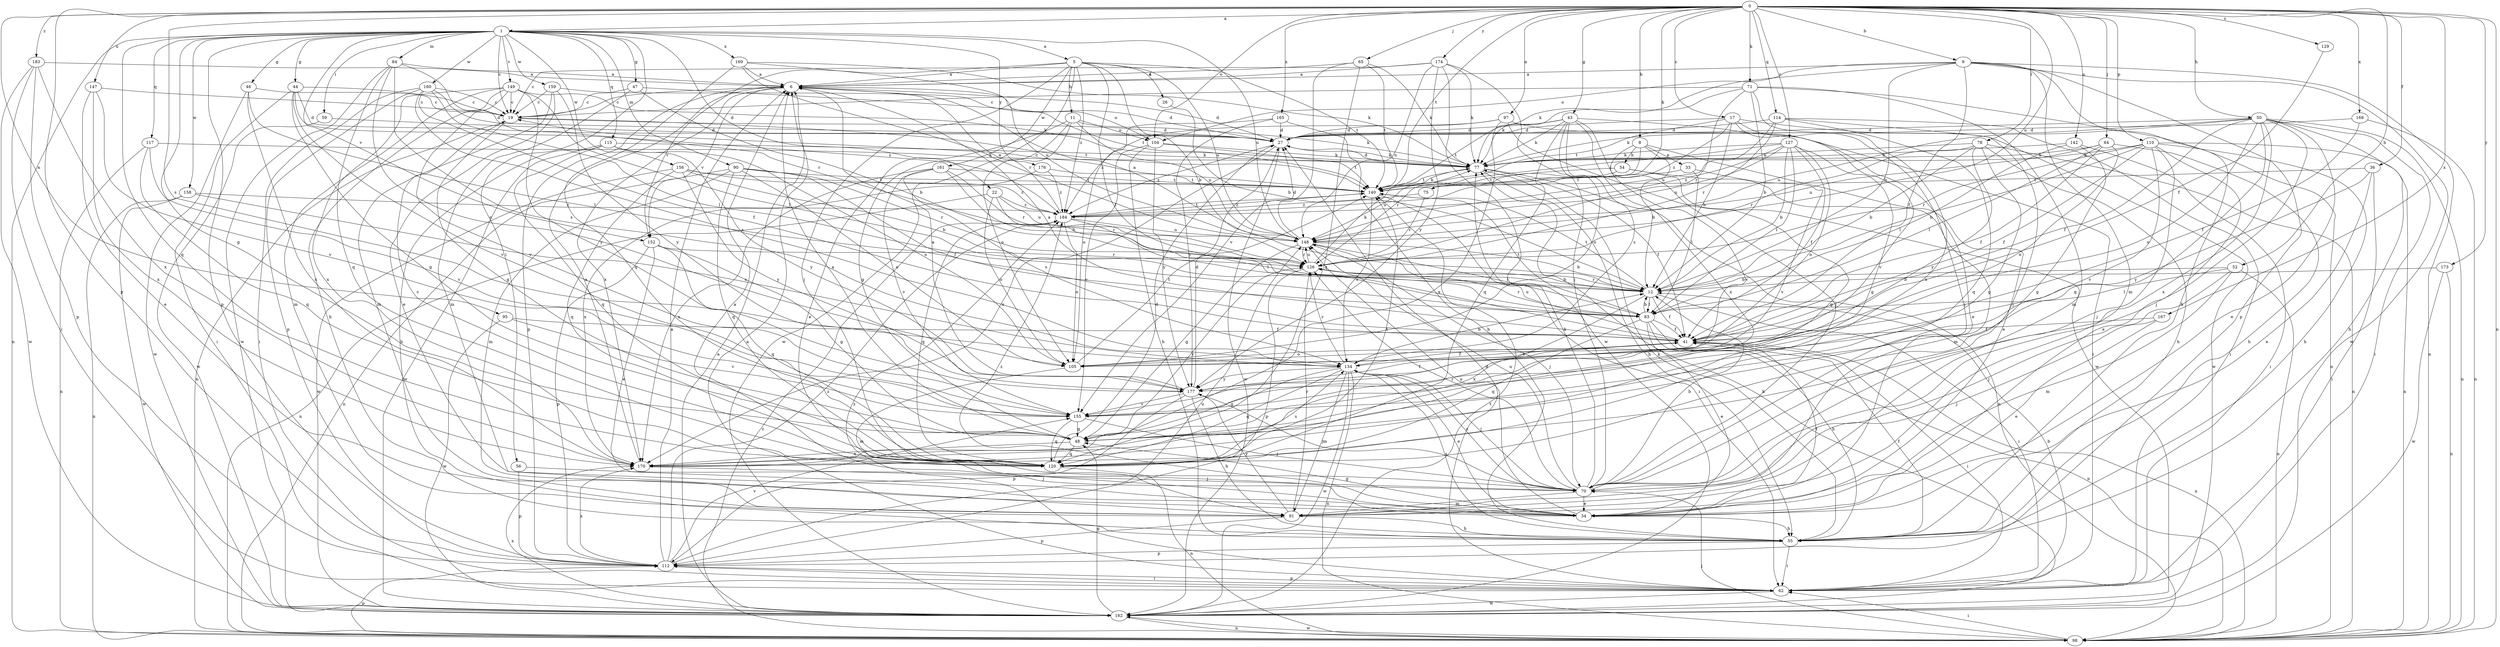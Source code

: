 strict digraph  {
0;
1;
5;
6;
8;
9;
11;
12;
17;
19;
22;
26;
27;
33;
34;
36;
41;
43;
44;
46;
47;
48;
50;
52;
54;
55;
56;
59;
62;
64;
65;
70;
71;
75;
77;
78;
83;
84;
90;
91;
95;
97;
98;
104;
105;
110;
112;
114;
115;
117;
120;
126;
127;
129;
134;
140;
142;
147;
148;
149;
152;
155;
156;
158;
159;
160;
161;
162;
165;
167;
168;
169;
170;
173;
174;
176;
177;
183;
184;
0 -> 1  [label=a];
0 -> 8  [label=b];
0 -> 9  [label=b];
0 -> 17  [label=c];
0 -> 36  [label=f];
0 -> 43  [label=g];
0 -> 50  [label=h];
0 -> 52  [label=h];
0 -> 64  [label=j];
0 -> 65  [label=j];
0 -> 71  [label=k];
0 -> 75  [label=k];
0 -> 78  [label=l];
0 -> 95  [label=n];
0 -> 97  [label=n];
0 -> 98  [label=n];
0 -> 104  [label=o];
0 -> 110  [label=p];
0 -> 112  [label=p];
0 -> 114  [label=q];
0 -> 127  [label=s];
0 -> 129  [label=s];
0 -> 134  [label=s];
0 -> 140  [label=t];
0 -> 142  [label=u];
0 -> 147  [label=u];
0 -> 148  [label=u];
0 -> 165  [label=x];
0 -> 167  [label=x];
0 -> 168  [label=x];
0 -> 173  [label=y];
0 -> 174  [label=y];
0 -> 183  [label=z];
1 -> 5  [label=a];
1 -> 19  [label=c];
1 -> 22  [label=d];
1 -> 44  [label=g];
1 -> 46  [label=g];
1 -> 47  [label=g];
1 -> 48  [label=g];
1 -> 56  [label=i];
1 -> 59  [label=i];
1 -> 84  [label=m];
1 -> 90  [label=m];
1 -> 98  [label=n];
1 -> 112  [label=p];
1 -> 115  [label=q];
1 -> 117  [label=q];
1 -> 120  [label=q];
1 -> 148  [label=u];
1 -> 149  [label=v];
1 -> 152  [label=v];
1 -> 156  [label=w];
1 -> 158  [label=w];
1 -> 159  [label=w];
1 -> 160  [label=w];
1 -> 169  [label=x];
1 -> 176  [label=y];
5 -> 6  [label=a];
5 -> 11  [label=b];
5 -> 12  [label=b];
5 -> 26  [label=d];
5 -> 41  [label=f];
5 -> 70  [label=j];
5 -> 140  [label=t];
5 -> 148  [label=u];
5 -> 152  [label=v];
5 -> 161  [label=w];
5 -> 162  [label=w];
5 -> 184  [label=z];
6 -> 19  [label=c];
6 -> 27  [label=d];
6 -> 104  [label=o];
6 -> 112  [label=p];
6 -> 152  [label=v];
6 -> 170  [label=x];
8 -> 12  [label=b];
8 -> 33  [label=e];
8 -> 34  [label=e];
8 -> 54  [label=h];
8 -> 126  [label=r];
8 -> 155  [label=v];
9 -> 6  [label=a];
9 -> 12  [label=b];
9 -> 41  [label=f];
9 -> 55  [label=h];
9 -> 77  [label=k];
9 -> 91  [label=m];
9 -> 98  [label=n];
9 -> 104  [label=o];
9 -> 112  [label=p];
9 -> 162  [label=w];
11 -> 34  [label=e];
11 -> 48  [label=g];
11 -> 77  [label=k];
11 -> 104  [label=o];
11 -> 105  [label=o];
11 -> 148  [label=u];
12 -> 41  [label=f];
12 -> 62  [label=i];
12 -> 83  [label=l];
12 -> 126  [label=r];
12 -> 140  [label=t];
12 -> 170  [label=x];
17 -> 12  [label=b];
17 -> 27  [label=d];
17 -> 70  [label=j];
17 -> 140  [label=t];
17 -> 155  [label=v];
17 -> 162  [label=w];
17 -> 184  [label=z];
19 -> 27  [label=d];
19 -> 48  [label=g];
19 -> 98  [label=n];
19 -> 140  [label=t];
22 -> 98  [label=n];
22 -> 105  [label=o];
22 -> 126  [label=r];
22 -> 148  [label=u];
22 -> 184  [label=z];
26 -> 12  [label=b];
27 -> 77  [label=k];
27 -> 162  [label=w];
27 -> 170  [label=x];
27 -> 184  [label=z];
33 -> 83  [label=l];
33 -> 140  [label=t];
33 -> 155  [label=v];
34 -> 6  [label=a];
34 -> 41  [label=f];
34 -> 48  [label=g];
34 -> 55  [label=h];
34 -> 148  [label=u];
34 -> 184  [label=z];
36 -> 34  [label=e];
36 -> 62  [label=i];
36 -> 140  [label=t];
36 -> 177  [label=y];
41 -> 6  [label=a];
41 -> 62  [label=i];
41 -> 98  [label=n];
41 -> 105  [label=o];
41 -> 134  [label=s];
41 -> 148  [label=u];
43 -> 27  [label=d];
43 -> 34  [label=e];
43 -> 70  [label=j];
43 -> 77  [label=k];
43 -> 105  [label=o];
43 -> 120  [label=q];
43 -> 134  [label=s];
43 -> 140  [label=t];
43 -> 170  [label=x];
44 -> 19  [label=c];
44 -> 27  [label=d];
44 -> 48  [label=g];
44 -> 62  [label=i];
44 -> 155  [label=v];
44 -> 184  [label=z];
46 -> 19  [label=c];
46 -> 83  [label=l];
46 -> 162  [label=w];
46 -> 170  [label=x];
47 -> 12  [label=b];
47 -> 19  [label=c];
47 -> 91  [label=m];
47 -> 140  [label=t];
48 -> 6  [label=a];
48 -> 120  [label=q];
48 -> 126  [label=r];
48 -> 170  [label=x];
50 -> 27  [label=d];
50 -> 34  [label=e];
50 -> 41  [label=f];
50 -> 55  [label=h];
50 -> 62  [label=i];
50 -> 70  [label=j];
50 -> 77  [label=k];
50 -> 98  [label=n];
50 -> 105  [label=o];
50 -> 120  [label=q];
50 -> 148  [label=u];
50 -> 170  [label=x];
52 -> 12  [label=b];
52 -> 70  [label=j];
52 -> 83  [label=l];
52 -> 91  [label=m];
52 -> 98  [label=n];
54 -> 48  [label=g];
54 -> 91  [label=m];
54 -> 140  [label=t];
54 -> 148  [label=u];
55 -> 41  [label=f];
55 -> 62  [label=i];
55 -> 77  [label=k];
55 -> 112  [label=p];
55 -> 134  [label=s];
56 -> 70  [label=j];
56 -> 112  [label=p];
59 -> 27  [label=d];
59 -> 162  [label=w];
62 -> 6  [label=a];
62 -> 12  [label=b];
62 -> 27  [label=d];
62 -> 112  [label=p];
62 -> 162  [label=w];
62 -> 184  [label=z];
64 -> 41  [label=f];
64 -> 55  [label=h];
64 -> 77  [label=k];
64 -> 83  [label=l];
64 -> 105  [label=o];
64 -> 148  [label=u];
65 -> 6  [label=a];
65 -> 77  [label=k];
65 -> 120  [label=q];
65 -> 140  [label=t];
65 -> 155  [label=v];
70 -> 12  [label=b];
70 -> 34  [label=e];
70 -> 77  [label=k];
70 -> 91  [label=m];
70 -> 126  [label=r];
70 -> 134  [label=s];
70 -> 148  [label=u];
71 -> 12  [label=b];
71 -> 19  [label=c];
71 -> 77  [label=k];
71 -> 91  [label=m];
71 -> 98  [label=n];
71 -> 126  [label=r];
71 -> 170  [label=x];
75 -> 126  [label=r];
75 -> 184  [label=z];
77 -> 27  [label=d];
77 -> 41  [label=f];
77 -> 55  [label=h];
77 -> 98  [label=n];
77 -> 140  [label=t];
78 -> 12  [label=b];
78 -> 48  [label=g];
78 -> 55  [label=h];
78 -> 77  [label=k];
78 -> 98  [label=n];
78 -> 126  [label=r];
78 -> 177  [label=y];
83 -> 12  [label=b];
83 -> 34  [label=e];
83 -> 41  [label=f];
83 -> 55  [label=h];
83 -> 98  [label=n];
83 -> 120  [label=q];
83 -> 126  [label=r];
83 -> 140  [label=t];
84 -> 6  [label=a];
84 -> 105  [label=o];
84 -> 120  [label=q];
84 -> 126  [label=r];
84 -> 134  [label=s];
84 -> 162  [label=w];
90 -> 41  [label=f];
90 -> 91  [label=m];
90 -> 98  [label=n];
90 -> 105  [label=o];
90 -> 120  [label=q];
90 -> 126  [label=r];
90 -> 140  [label=t];
91 -> 55  [label=h];
91 -> 112  [label=p];
91 -> 126  [label=r];
91 -> 177  [label=y];
95 -> 41  [label=f];
95 -> 155  [label=v];
95 -> 162  [label=w];
97 -> 27  [label=d];
97 -> 62  [label=i];
97 -> 162  [label=w];
97 -> 170  [label=x];
97 -> 184  [label=z];
98 -> 62  [label=i];
98 -> 70  [label=j];
98 -> 112  [label=p];
98 -> 162  [label=w];
98 -> 184  [label=z];
104 -> 55  [label=h];
104 -> 77  [label=k];
104 -> 140  [label=t];
104 -> 155  [label=v];
104 -> 177  [label=y];
105 -> 91  [label=m];
105 -> 140  [label=t];
110 -> 12  [label=b];
110 -> 34  [label=e];
110 -> 41  [label=f];
110 -> 55  [label=h];
110 -> 70  [label=j];
110 -> 77  [label=k];
110 -> 98  [label=n];
110 -> 126  [label=r];
110 -> 155  [label=v];
112 -> 6  [label=a];
112 -> 62  [label=i];
112 -> 148  [label=u];
112 -> 155  [label=v];
112 -> 170  [label=x];
112 -> 184  [label=z];
114 -> 27  [label=d];
114 -> 62  [label=i];
114 -> 70  [label=j];
114 -> 120  [label=q];
114 -> 126  [label=r];
114 -> 148  [label=u];
115 -> 55  [label=h];
115 -> 77  [label=k];
115 -> 105  [label=o];
115 -> 120  [label=q];
115 -> 162  [label=w];
115 -> 177  [label=y];
117 -> 77  [label=k];
117 -> 98  [label=n];
117 -> 120  [label=q];
117 -> 155  [label=v];
120 -> 19  [label=c];
120 -> 27  [label=d];
120 -> 98  [label=n];
120 -> 134  [label=s];
120 -> 140  [label=t];
126 -> 12  [label=b];
126 -> 77  [label=k];
126 -> 112  [label=p];
126 -> 148  [label=u];
127 -> 12  [label=b];
127 -> 41  [label=f];
127 -> 48  [label=g];
127 -> 77  [label=k];
127 -> 83  [label=l];
127 -> 105  [label=o];
127 -> 140  [label=t];
127 -> 148  [label=u];
127 -> 184  [label=z];
129 -> 41  [label=f];
134 -> 12  [label=b];
134 -> 34  [label=e];
134 -> 41  [label=f];
134 -> 48  [label=g];
134 -> 70  [label=j];
134 -> 91  [label=m];
134 -> 98  [label=n];
134 -> 120  [label=q];
134 -> 126  [label=r];
134 -> 162  [label=w];
134 -> 177  [label=y];
140 -> 19  [label=c];
140 -> 62  [label=i];
140 -> 77  [label=k];
140 -> 134  [label=s];
140 -> 184  [label=z];
142 -> 48  [label=g];
142 -> 62  [label=i];
142 -> 77  [label=k];
142 -> 83  [label=l];
147 -> 19  [label=c];
147 -> 34  [label=e];
147 -> 155  [label=v];
147 -> 170  [label=x];
148 -> 6  [label=a];
148 -> 12  [label=b];
148 -> 27  [label=d];
148 -> 48  [label=g];
148 -> 70  [label=j];
148 -> 83  [label=l];
148 -> 126  [label=r];
149 -> 19  [label=c];
149 -> 55  [label=h];
149 -> 77  [label=k];
149 -> 83  [label=l];
149 -> 91  [label=m];
149 -> 155  [label=v];
149 -> 170  [label=x];
149 -> 177  [label=y];
152 -> 34  [label=e];
152 -> 48  [label=g];
152 -> 112  [label=p];
152 -> 120  [label=q];
152 -> 126  [label=r];
155 -> 48  [label=g];
155 -> 70  [label=j];
155 -> 120  [label=q];
156 -> 12  [label=b];
156 -> 120  [label=q];
156 -> 140  [label=t];
156 -> 162  [label=w];
156 -> 177  [label=y];
156 -> 184  [label=z];
158 -> 98  [label=n];
158 -> 134  [label=s];
158 -> 162  [label=w];
158 -> 184  [label=z];
159 -> 19  [label=c];
159 -> 27  [label=d];
159 -> 34  [label=e];
159 -> 91  [label=m];
159 -> 177  [label=y];
160 -> 19  [label=c];
160 -> 27  [label=d];
160 -> 41  [label=f];
160 -> 62  [label=i];
160 -> 83  [label=l];
160 -> 112  [label=p];
160 -> 134  [label=s];
161 -> 12  [label=b];
161 -> 126  [label=r];
161 -> 134  [label=s];
161 -> 140  [label=t];
161 -> 155  [label=v];
161 -> 170  [label=x];
162 -> 6  [label=a];
162 -> 48  [label=g];
162 -> 77  [label=k];
162 -> 98  [label=n];
162 -> 140  [label=t];
162 -> 170  [label=x];
165 -> 27  [label=d];
165 -> 55  [label=h];
165 -> 105  [label=o];
165 -> 177  [label=y];
167 -> 34  [label=e];
167 -> 41  [label=f];
167 -> 70  [label=j];
168 -> 27  [label=d];
168 -> 41  [label=f];
168 -> 98  [label=n];
169 -> 6  [label=a];
169 -> 77  [label=k];
169 -> 120  [label=q];
169 -> 126  [label=r];
169 -> 148  [label=u];
170 -> 6  [label=a];
170 -> 70  [label=j];
173 -> 12  [label=b];
173 -> 98  [label=n];
173 -> 162  [label=w];
174 -> 6  [label=a];
174 -> 19  [label=c];
174 -> 70  [label=j];
174 -> 77  [label=k];
174 -> 148  [label=u];
174 -> 162  [label=w];
174 -> 177  [label=y];
176 -> 140  [label=t];
176 -> 170  [label=x];
176 -> 184  [label=z];
177 -> 6  [label=a];
177 -> 27  [label=d];
177 -> 41  [label=f];
177 -> 55  [label=h];
177 -> 70  [label=j];
177 -> 112  [label=p];
177 -> 155  [label=v];
183 -> 6  [label=a];
183 -> 62  [label=i];
183 -> 112  [label=p];
183 -> 162  [label=w];
183 -> 170  [label=x];
184 -> 6  [label=a];
184 -> 83  [label=l];
184 -> 105  [label=o];
184 -> 120  [label=q];
184 -> 140  [label=t];
184 -> 148  [label=u];
}
